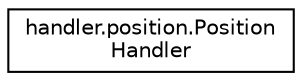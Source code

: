 digraph "Graphical Class Hierarchy"
{
  edge [fontname="Helvetica",fontsize="10",labelfontname="Helvetica",labelfontsize="10"];
  node [fontname="Helvetica",fontsize="10",shape=record];
  rankdir="LR";
  Node0 [label="handler.position.Position\lHandler",height=0.2,width=0.4,color="black", fillcolor="white", style="filled",URL="$classhandler_1_1position_1_1_position_handler.html"];
}
